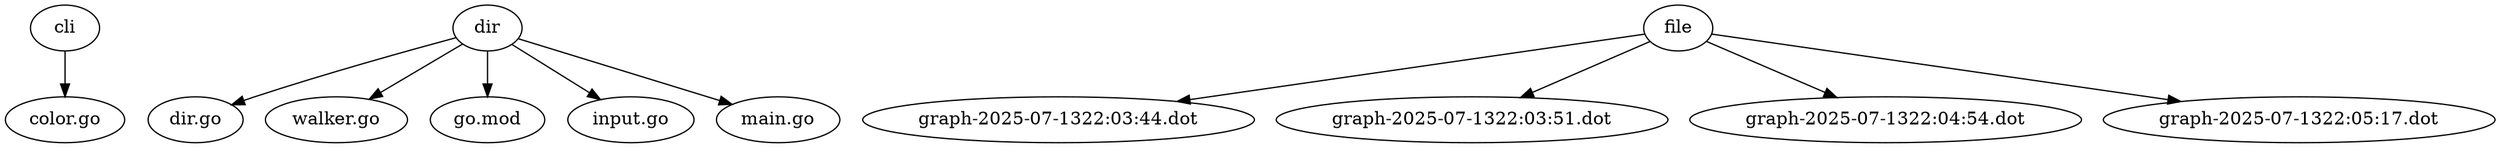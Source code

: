 digraph G {
	"cli" -> "color.go" 
	"dir" -> "dir.go" 
	"dir" -> "walker.go" 
	"dir" -> "go.mod" 
	"dir" -> "input.go" 
	"dir" -> "main.go" 
	"file" -> "graph-2025-07-1322:03:44.dot" 
	"file" -> "graph-2025-07-1322:03:51.dot" 
	"file" -> "graph-2025-07-1322:04:54.dot" 
	"file" -> "graph-2025-07-1322:05:17.dot" 
}